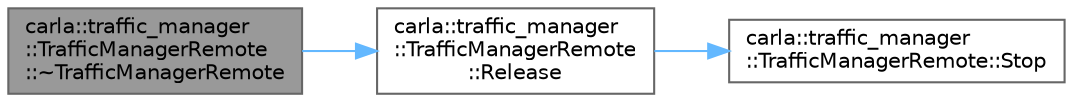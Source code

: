 digraph "carla::traffic_manager::TrafficManagerRemote::~TrafficManagerRemote"
{
 // INTERACTIVE_SVG=YES
 // LATEX_PDF_SIZE
  bgcolor="transparent";
  edge [fontname=Helvetica,fontsize=10,labelfontname=Helvetica,labelfontsize=10];
  node [fontname=Helvetica,fontsize=10,shape=box,height=0.2,width=0.4];
  rankdir="LR";
  Node1 [id="Node000001",label="carla::traffic_manager\l::TrafficManagerRemote\l::~TrafficManagerRemote",height=0.2,width=0.4,color="gray40", fillcolor="grey60", style="filled", fontcolor="black",tooltip="Destructor."];
  Node1 -> Node2 [id="edge1_Node000001_Node000002",color="steelblue1",style="solid",tooltip=" "];
  Node2 [id="Node000002",label="carla::traffic_manager\l::TrafficManagerRemote\l::Release",height=0.2,width=0.4,color="grey40", fillcolor="white", style="filled",URL="$d7/d5c/classcarla_1_1traffic__manager_1_1TrafficManagerRemote.html#afaf586e01bf418a558dcd9e83cefed93",tooltip="To release the traffic manager."];
  Node2 -> Node3 [id="edge2_Node000002_Node000003",color="steelblue1",style="solid",tooltip=" "];
  Node3 [id="Node000003",label="carla::traffic_manager\l::TrafficManagerRemote::Stop",height=0.2,width=0.4,color="grey40", fillcolor="white", style="filled",URL="$d7/d5c/classcarla_1_1traffic__manager_1_1TrafficManagerRemote.html#a5524cfcdd972983027c6ecaa20e99cd0",tooltip="To stop the TrafficManager."];
}
